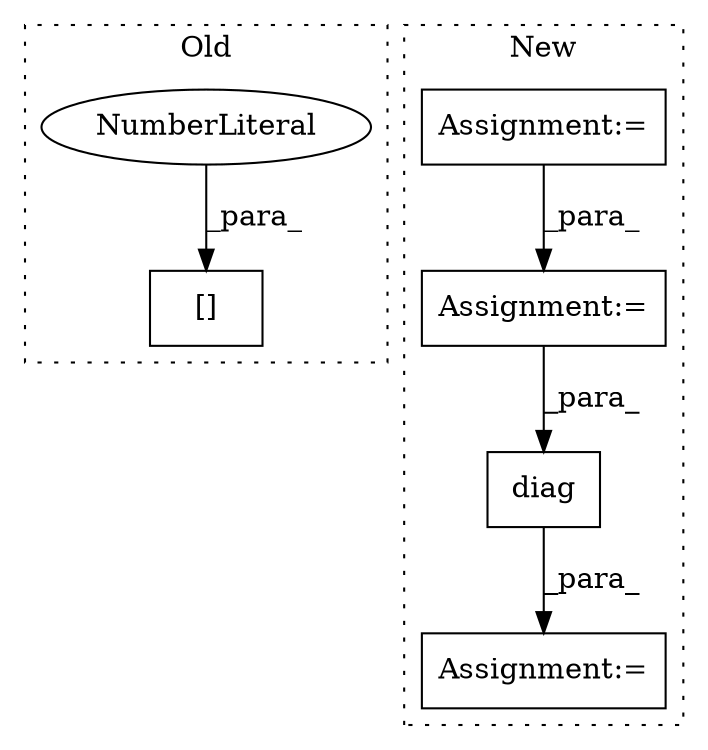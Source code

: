 digraph G {
subgraph cluster0 {
1 [label="[]" a="2" s="4111,4139" l="27,1" shape="box"];
4 [label="NumberLiteral" a="34" s="4138" l="1" shape="ellipse"];
label = "Old";
style="dotted";
}
subgraph cluster1 {
2 [label="diag" a="32" s="4299,4322" l="5,1" shape="box"];
3 [label="Assignment:=" a="7" s="4292" l="1" shape="box"];
5 [label="Assignment:=" a="7" s="4198" l="1" shape="box"];
6 [label="Assignment:=" a="7" s="4141" l="1" shape="box"];
label = "New";
style="dotted";
}
2 -> 3 [label="_para_"];
4 -> 1 [label="_para_"];
5 -> 2 [label="_para_"];
6 -> 5 [label="_para_"];
}